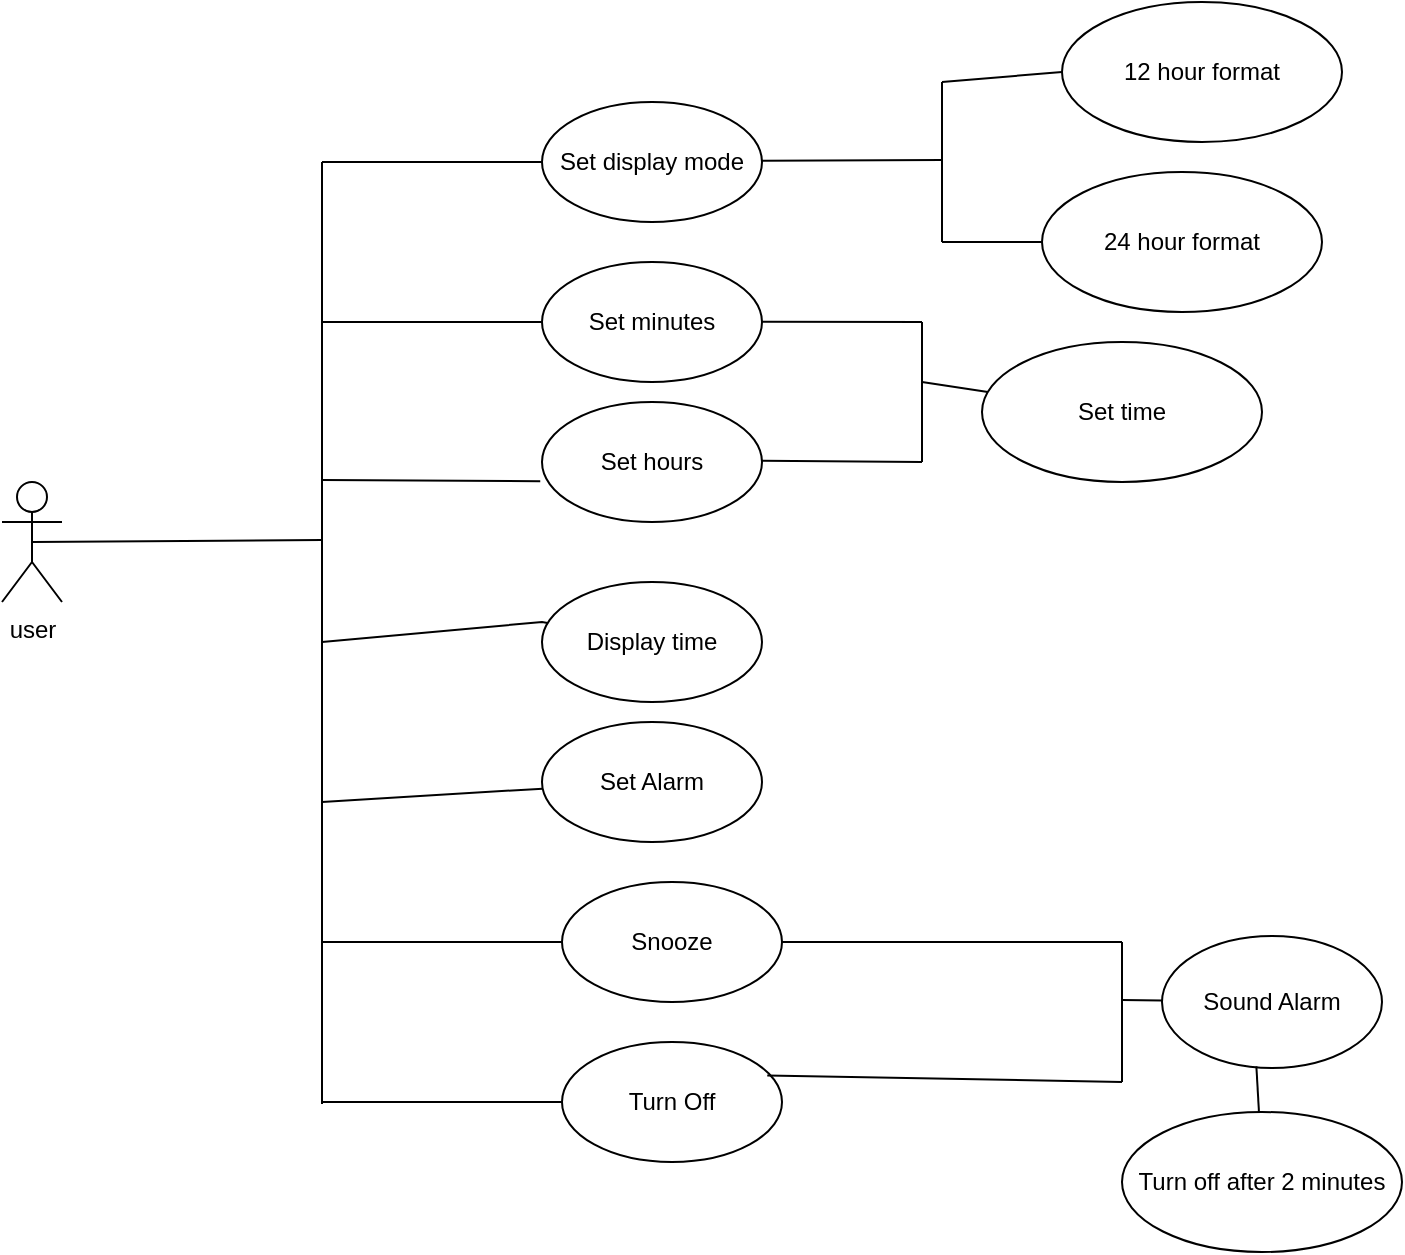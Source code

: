 <mxfile version="21.6.7" type="github">
  <diagram name="Page-1" id="0IYXSc2H1xPkxCJ2h49g">
    <mxGraphModel dx="1313" dy="718" grid="1" gridSize="10" guides="1" tooltips="1" connect="1" arrows="1" fold="1" page="1" pageScale="1" pageWidth="850" pageHeight="1100" math="0" shadow="0">
      <root>
        <mxCell id="0" />
        <mxCell id="1" parent="0" />
        <mxCell id="JtSZ3OnzOkV2MViVXVEh-15" value="user" style="shape=umlActor;html=1;verticalLabelPosition=bottom;verticalAlign=top;align=center;" vertex="1" parent="1">
          <mxGeometry x="120" y="290" width="30" height="60" as="geometry" />
        </mxCell>
        <mxCell id="JtSZ3OnzOkV2MViVXVEh-16" value="" style="edgeStyle=none;html=1;endArrow=none;verticalAlign=bottom;rounded=0;exitX=0.5;exitY=0.5;exitDx=0;exitDy=0;exitPerimeter=0;" edge="1" parent="1" source="JtSZ3OnzOkV2MViVXVEh-15">
          <mxGeometry width="160" relative="1" as="geometry">
            <mxPoint x="160" y="319.33" as="sourcePoint" />
            <mxPoint x="280" y="319" as="targetPoint" />
            <Array as="points">
              <mxPoint x="230" y="319.33" />
            </Array>
          </mxGeometry>
        </mxCell>
        <mxCell id="JtSZ3OnzOkV2MViVXVEh-17" value="" style="edgeStyle=none;html=1;endArrow=none;verticalAlign=bottom;rounded=0;entryX=-0.008;entryY=0.66;entryDx=0;entryDy=0;entryPerimeter=0;" edge="1" parent="1" target="JtSZ3OnzOkV2MViVXVEh-28">
          <mxGeometry width="160" relative="1" as="geometry">
            <mxPoint x="280" y="289" as="sourcePoint" />
            <mxPoint x="470" y="288.67" as="targetPoint" />
          </mxGeometry>
        </mxCell>
        <mxCell id="JtSZ3OnzOkV2MViVXVEh-18" value="" style="edgeStyle=none;html=1;endArrow=none;verticalAlign=bottom;rounded=0;" edge="1" parent="1" target="JtSZ3OnzOkV2MViVXVEh-27">
          <mxGeometry width="160" relative="1" as="geometry">
            <mxPoint x="280" y="210" as="sourcePoint" />
            <mxPoint x="470" y="210" as="targetPoint" />
          </mxGeometry>
        </mxCell>
        <mxCell id="JtSZ3OnzOkV2MViVXVEh-19" value="" style="edgeStyle=none;html=1;endArrow=none;verticalAlign=bottom;rounded=0;" edge="1" parent="1" target="JtSZ3OnzOkV2MViVXVEh-26">
          <mxGeometry width="160" relative="1" as="geometry">
            <mxPoint x="280" y="130" as="sourcePoint" />
            <mxPoint x="470" y="130" as="targetPoint" />
          </mxGeometry>
        </mxCell>
        <mxCell id="JtSZ3OnzOkV2MViVXVEh-20" value="" style="edgeStyle=none;html=1;endArrow=none;verticalAlign=bottom;rounded=0;" edge="1" parent="1" target="JtSZ3OnzOkV2MViVXVEh-29">
          <mxGeometry width="160" relative="1" as="geometry">
            <mxPoint x="280" y="370" as="sourcePoint" />
            <mxPoint x="480" y="370" as="targetPoint" />
            <Array as="points">
              <mxPoint x="390" y="360" />
            </Array>
          </mxGeometry>
        </mxCell>
        <mxCell id="JtSZ3OnzOkV2MViVXVEh-21" value="" style="edgeStyle=none;html=1;endArrow=none;verticalAlign=bottom;rounded=0;" edge="1" parent="1" target="JtSZ3OnzOkV2MViVXVEh-30">
          <mxGeometry width="160" relative="1" as="geometry">
            <mxPoint x="280" y="450" as="sourcePoint" />
            <mxPoint x="480" y="450" as="targetPoint" />
          </mxGeometry>
        </mxCell>
        <mxCell id="JtSZ3OnzOkV2MViVXVEh-22" value="" style="edgeStyle=none;html=1;endArrow=none;verticalAlign=bottom;rounded=0;" edge="1" parent="1" target="JtSZ3OnzOkV2MViVXVEh-31">
          <mxGeometry width="160" relative="1" as="geometry">
            <mxPoint x="280" y="520" as="sourcePoint" />
            <mxPoint x="480" y="520" as="targetPoint" />
          </mxGeometry>
        </mxCell>
        <mxCell id="JtSZ3OnzOkV2MViVXVEh-23" value="" style="edgeStyle=none;html=1;endArrow=none;verticalAlign=bottom;rounded=0;" edge="1" parent="1" target="JtSZ3OnzOkV2MViVXVEh-32">
          <mxGeometry width="160" relative="1" as="geometry">
            <mxPoint x="280" y="600" as="sourcePoint" />
            <mxPoint x="470" y="600" as="targetPoint" />
          </mxGeometry>
        </mxCell>
        <mxCell id="JtSZ3OnzOkV2MViVXVEh-24" value="" style="edgeStyle=none;html=1;endArrow=none;verticalAlign=bottom;rounded=0;" edge="1" parent="1">
          <mxGeometry width="160" relative="1" as="geometry">
            <mxPoint x="280" y="130" as="sourcePoint" />
            <mxPoint x="280" y="320" as="targetPoint" />
          </mxGeometry>
        </mxCell>
        <mxCell id="JtSZ3OnzOkV2MViVXVEh-25" value="" style="edgeStyle=none;html=1;endArrow=none;verticalAlign=bottom;rounded=0;" edge="1" parent="1">
          <mxGeometry width="160" relative="1" as="geometry">
            <mxPoint x="280" y="320" as="sourcePoint" />
            <mxPoint x="280" y="601.032" as="targetPoint" />
          </mxGeometry>
        </mxCell>
        <mxCell id="JtSZ3OnzOkV2MViVXVEh-26" value="Set display mode" style="ellipse;whiteSpace=wrap;html=1;" vertex="1" parent="1">
          <mxGeometry x="390" y="100" width="110" height="60" as="geometry" />
        </mxCell>
        <mxCell id="JtSZ3OnzOkV2MViVXVEh-27" value="Set minutes" style="ellipse;whiteSpace=wrap;html=1;" vertex="1" parent="1">
          <mxGeometry x="390" y="180" width="110" height="60" as="geometry" />
        </mxCell>
        <mxCell id="JtSZ3OnzOkV2MViVXVEh-28" value="Set hours" style="ellipse;whiteSpace=wrap;html=1;" vertex="1" parent="1">
          <mxGeometry x="390" y="250" width="110" height="60" as="geometry" />
        </mxCell>
        <mxCell id="JtSZ3OnzOkV2MViVXVEh-29" value="Display time" style="ellipse;whiteSpace=wrap;html=1;" vertex="1" parent="1">
          <mxGeometry x="390" y="340" width="110" height="60" as="geometry" />
        </mxCell>
        <mxCell id="JtSZ3OnzOkV2MViVXVEh-30" value="Set Alarm" style="ellipse;whiteSpace=wrap;html=1;" vertex="1" parent="1">
          <mxGeometry x="390" y="410" width="110" height="60" as="geometry" />
        </mxCell>
        <mxCell id="JtSZ3OnzOkV2MViVXVEh-31" value="Snooze" style="ellipse;whiteSpace=wrap;html=1;" vertex="1" parent="1">
          <mxGeometry x="400" y="490" width="110" height="60" as="geometry" />
        </mxCell>
        <mxCell id="JtSZ3OnzOkV2MViVXVEh-32" value="Turn Off" style="ellipse;whiteSpace=wrap;html=1;" vertex="1" parent="1">
          <mxGeometry x="400" y="570" width="110" height="60" as="geometry" />
        </mxCell>
        <mxCell id="JtSZ3OnzOkV2MViVXVEh-33" value="" style="edgeStyle=none;html=1;endArrow=none;verticalAlign=bottom;rounded=0;" edge="1" parent="1" source="JtSZ3OnzOkV2MViVXVEh-31">
          <mxGeometry width="160" relative="1" as="geometry">
            <mxPoint x="610" y="510" as="sourcePoint" />
            <mxPoint x="680" y="520" as="targetPoint" />
          </mxGeometry>
        </mxCell>
        <mxCell id="JtSZ3OnzOkV2MViVXVEh-34" value="" style="edgeStyle=none;html=1;endArrow=none;verticalAlign=bottom;rounded=0;exitX=0.933;exitY=0.279;exitDx=0;exitDy=0;exitPerimeter=0;" edge="1" parent="1" source="JtSZ3OnzOkV2MViVXVEh-32">
          <mxGeometry width="160" relative="1" as="geometry">
            <mxPoint x="620" y="590" as="sourcePoint" />
            <mxPoint x="680" y="590" as="targetPoint" />
          </mxGeometry>
        </mxCell>
        <mxCell id="JtSZ3OnzOkV2MViVXVEh-35" value="" style="edgeStyle=none;html=1;endArrow=none;verticalAlign=bottom;rounded=0;" edge="1" parent="1">
          <mxGeometry width="160" relative="1" as="geometry">
            <mxPoint x="680" y="520" as="sourcePoint" />
            <mxPoint x="680" y="590" as="targetPoint" />
          </mxGeometry>
        </mxCell>
        <mxCell id="JtSZ3OnzOkV2MViVXVEh-36" value="" style="edgeStyle=none;html=1;endArrow=none;verticalAlign=bottom;rounded=0;" edge="1" parent="1" target="JtSZ3OnzOkV2MViVXVEh-37">
          <mxGeometry width="160" relative="1" as="geometry">
            <mxPoint x="680" y="549" as="sourcePoint" />
            <mxPoint x="740" y="549" as="targetPoint" />
          </mxGeometry>
        </mxCell>
        <mxCell id="JtSZ3OnzOkV2MViVXVEh-37" value="Sound Alarm" style="ellipse;whiteSpace=wrap;html=1;" vertex="1" parent="1">
          <mxGeometry x="700" y="517" width="110" height="66" as="geometry" />
        </mxCell>
        <mxCell id="JtSZ3OnzOkV2MViVXVEh-38" value="" style="edgeStyle=none;html=1;endArrow=none;verticalAlign=bottom;rounded=0;exitX=0.429;exitY=0.988;exitDx=0;exitDy=0;exitPerimeter=0;" edge="1" parent="1" source="JtSZ3OnzOkV2MViVXVEh-37" target="JtSZ3OnzOkV2MViVXVEh-39">
          <mxGeometry width="160" relative="1" as="geometry">
            <mxPoint x="685" y="620" as="sourcePoint" />
            <mxPoint x="757" y="640" as="targetPoint" />
          </mxGeometry>
        </mxCell>
        <mxCell id="JtSZ3OnzOkV2MViVXVEh-39" value="Turn off after 2 minutes" style="ellipse;whiteSpace=wrap;html=1;" vertex="1" parent="1">
          <mxGeometry x="680" y="605" width="140" height="70" as="geometry" />
        </mxCell>
        <mxCell id="JtSZ3OnzOkV2MViVXVEh-40" value="" style="edgeStyle=none;html=1;endArrow=none;verticalAlign=bottom;rounded=0;" edge="1" parent="1">
          <mxGeometry width="160" relative="1" as="geometry">
            <mxPoint x="500" y="129.41" as="sourcePoint" />
            <mxPoint x="590" y="129" as="targetPoint" />
          </mxGeometry>
        </mxCell>
        <mxCell id="JtSZ3OnzOkV2MViVXVEh-41" value="" style="edgeStyle=none;html=1;endArrow=none;verticalAlign=bottom;rounded=0;" edge="1" parent="1">
          <mxGeometry width="160" relative="1" as="geometry">
            <mxPoint x="590" y="90" as="sourcePoint" />
            <mxPoint x="590" y="170" as="targetPoint" />
          </mxGeometry>
        </mxCell>
        <mxCell id="JtSZ3OnzOkV2MViVXVEh-42" value="" style="edgeStyle=none;html=1;endArrow=none;verticalAlign=bottom;rounded=0;entryX=0;entryY=0.5;entryDx=0;entryDy=0;" edge="1" parent="1" target="JtSZ3OnzOkV2MViVXVEh-45">
          <mxGeometry width="160" relative="1" as="geometry">
            <mxPoint x="590" y="90" as="sourcePoint" />
            <mxPoint x="670" y="90" as="targetPoint" />
          </mxGeometry>
        </mxCell>
        <mxCell id="JtSZ3OnzOkV2MViVXVEh-43" value="" style="edgeStyle=none;html=1;endArrow=none;verticalAlign=bottom;rounded=0;" edge="1" parent="1" target="JtSZ3OnzOkV2MViVXVEh-44">
          <mxGeometry width="160" relative="1" as="geometry">
            <mxPoint x="590" y="170" as="sourcePoint" />
            <mxPoint x="670" y="170" as="targetPoint" />
          </mxGeometry>
        </mxCell>
        <mxCell id="JtSZ3OnzOkV2MViVXVEh-44" value="24 hour format" style="ellipse;whiteSpace=wrap;html=1;" vertex="1" parent="1">
          <mxGeometry x="640" y="135" width="140" height="70" as="geometry" />
        </mxCell>
        <mxCell id="JtSZ3OnzOkV2MViVXVEh-45" value="12 hour format" style="ellipse;whiteSpace=wrap;html=1;" vertex="1" parent="1">
          <mxGeometry x="650" y="50" width="140" height="70" as="geometry" />
        </mxCell>
        <mxCell id="JtSZ3OnzOkV2MViVXVEh-46" value="" style="edgeStyle=none;html=1;endArrow=none;verticalAlign=bottom;rounded=0;" edge="1" parent="1">
          <mxGeometry width="160" relative="1" as="geometry">
            <mxPoint x="500" y="279.41" as="sourcePoint" />
            <mxPoint x="580" y="280" as="targetPoint" />
          </mxGeometry>
        </mxCell>
        <mxCell id="JtSZ3OnzOkV2MViVXVEh-47" value="" style="edgeStyle=none;html=1;endArrow=none;verticalAlign=bottom;rounded=0;" edge="1" parent="1">
          <mxGeometry width="160" relative="1" as="geometry">
            <mxPoint x="500" y="209.88" as="sourcePoint" />
            <mxPoint x="580" y="210" as="targetPoint" />
          </mxGeometry>
        </mxCell>
        <mxCell id="JtSZ3OnzOkV2MViVXVEh-48" value="" style="edgeStyle=none;html=1;endArrow=none;verticalAlign=bottom;rounded=0;" edge="1" parent="1">
          <mxGeometry width="160" relative="1" as="geometry">
            <mxPoint x="580" y="210" as="sourcePoint" />
            <mxPoint x="580" y="280" as="targetPoint" />
          </mxGeometry>
        </mxCell>
        <mxCell id="JtSZ3OnzOkV2MViVXVEh-49" value="" style="edgeStyle=none;html=1;endArrow=none;verticalAlign=bottom;rounded=0;" edge="1" parent="1" target="JtSZ3OnzOkV2MViVXVEh-50">
          <mxGeometry width="160" relative="1" as="geometry">
            <mxPoint x="580" y="240" as="sourcePoint" />
            <mxPoint x="740" y="240" as="targetPoint" />
          </mxGeometry>
        </mxCell>
        <mxCell id="JtSZ3OnzOkV2MViVXVEh-50" value="Set time" style="ellipse;whiteSpace=wrap;html=1;" vertex="1" parent="1">
          <mxGeometry x="610" y="220" width="140" height="70" as="geometry" />
        </mxCell>
      </root>
    </mxGraphModel>
  </diagram>
</mxfile>
